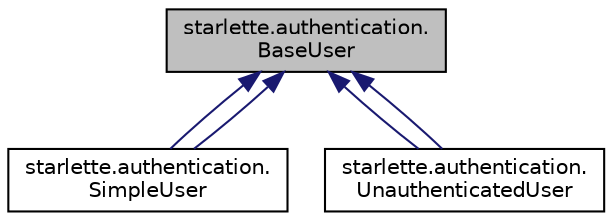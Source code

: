 digraph "starlette.authentication.BaseUser"
{
 // LATEX_PDF_SIZE
  edge [fontname="Helvetica",fontsize="10",labelfontname="Helvetica",labelfontsize="10"];
  node [fontname="Helvetica",fontsize="10",shape=record];
  Node1 [label="starlette.authentication.\lBaseUser",height=0.2,width=0.4,color="black", fillcolor="grey75", style="filled", fontcolor="black",tooltip=" "];
  Node1 -> Node2 [dir="back",color="midnightblue",fontsize="10",style="solid",fontname="Helvetica"];
  Node2 [label="starlette.authentication.\lSimpleUser",height=0.2,width=0.4,color="black", fillcolor="white", style="filled",URL="$classstarlette_1_1authentication_1_1SimpleUser.html",tooltip=" "];
  Node1 -> Node2 [dir="back",color="midnightblue",fontsize="10",style="solid",fontname="Helvetica"];
  Node1 -> Node3 [dir="back",color="midnightblue",fontsize="10",style="solid",fontname="Helvetica"];
  Node3 [label="starlette.authentication.\lUnauthenticatedUser",height=0.2,width=0.4,color="black", fillcolor="white", style="filled",URL="$classstarlette_1_1authentication_1_1UnauthenticatedUser.html",tooltip=" "];
  Node1 -> Node3 [dir="back",color="midnightblue",fontsize="10",style="solid",fontname="Helvetica"];
}
